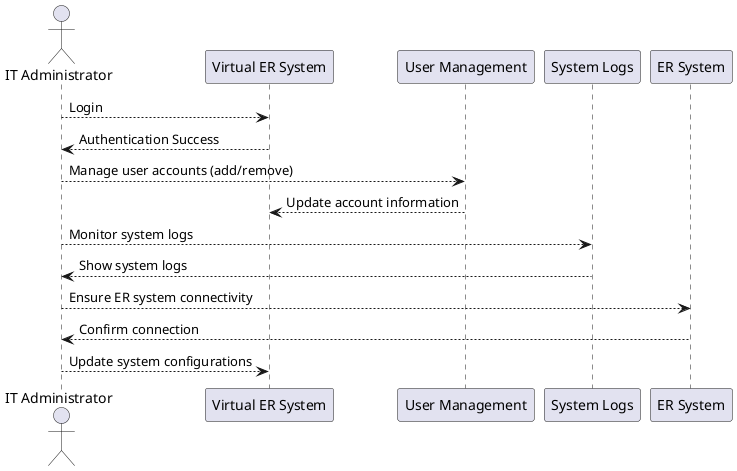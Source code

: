 @startuml CollaborationITAdministrator
actor "IT Administrator" as IT
participant "Virtual ER System" as VERS
participant "User Management" as UM
participant "System Logs" as Logs
participant "ER System" as ERS

IT --> VERS: Login
VERS --> IT: Authentication Success

IT --> UM: Manage user accounts (add/remove)
UM --> VERS: Update account information

IT --> Logs: Monitor system logs
Logs --> IT: Show system logs

IT --> ERS: Ensure ER system connectivity
ERS --> IT: Confirm connection

IT --> VERS: Update system configurations
@enduml